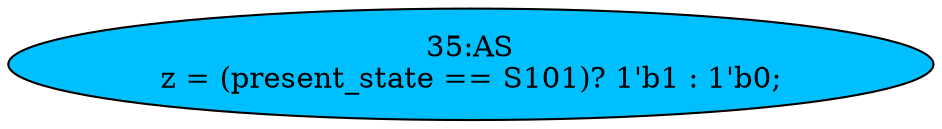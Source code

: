 strict digraph "" {
	node [label="\N"];
	"35:AS"	[ast="<pyverilog.vparser.ast.Assign object at 0x7fd57e2eee50>",
		def_var="['z']",
		fillcolor=deepskyblue,
		label="35:AS
z = (present_state == S101)? 1'b1 : 1'b0;",
		statements="[]",
		style=filled,
		typ=Assign,
		use_var="['present_state']"];
}
